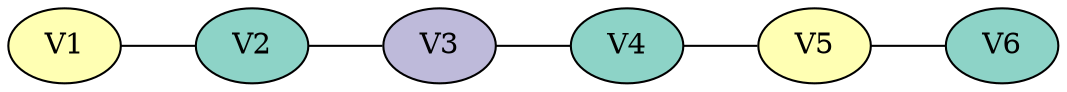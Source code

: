 graph colored {
node [style=filled colorscheme="set312"];
rankdir=RL;
V2--V1;
V3--V2;
V4--V3;
V5--V4;
V6--V5;
V1[fillcolor="2"];
V2[fillcolor="1"];
V3[fillcolor="3"];
V4[fillcolor="1"];
V5[fillcolor="2"];
V6[fillcolor="1"];
}